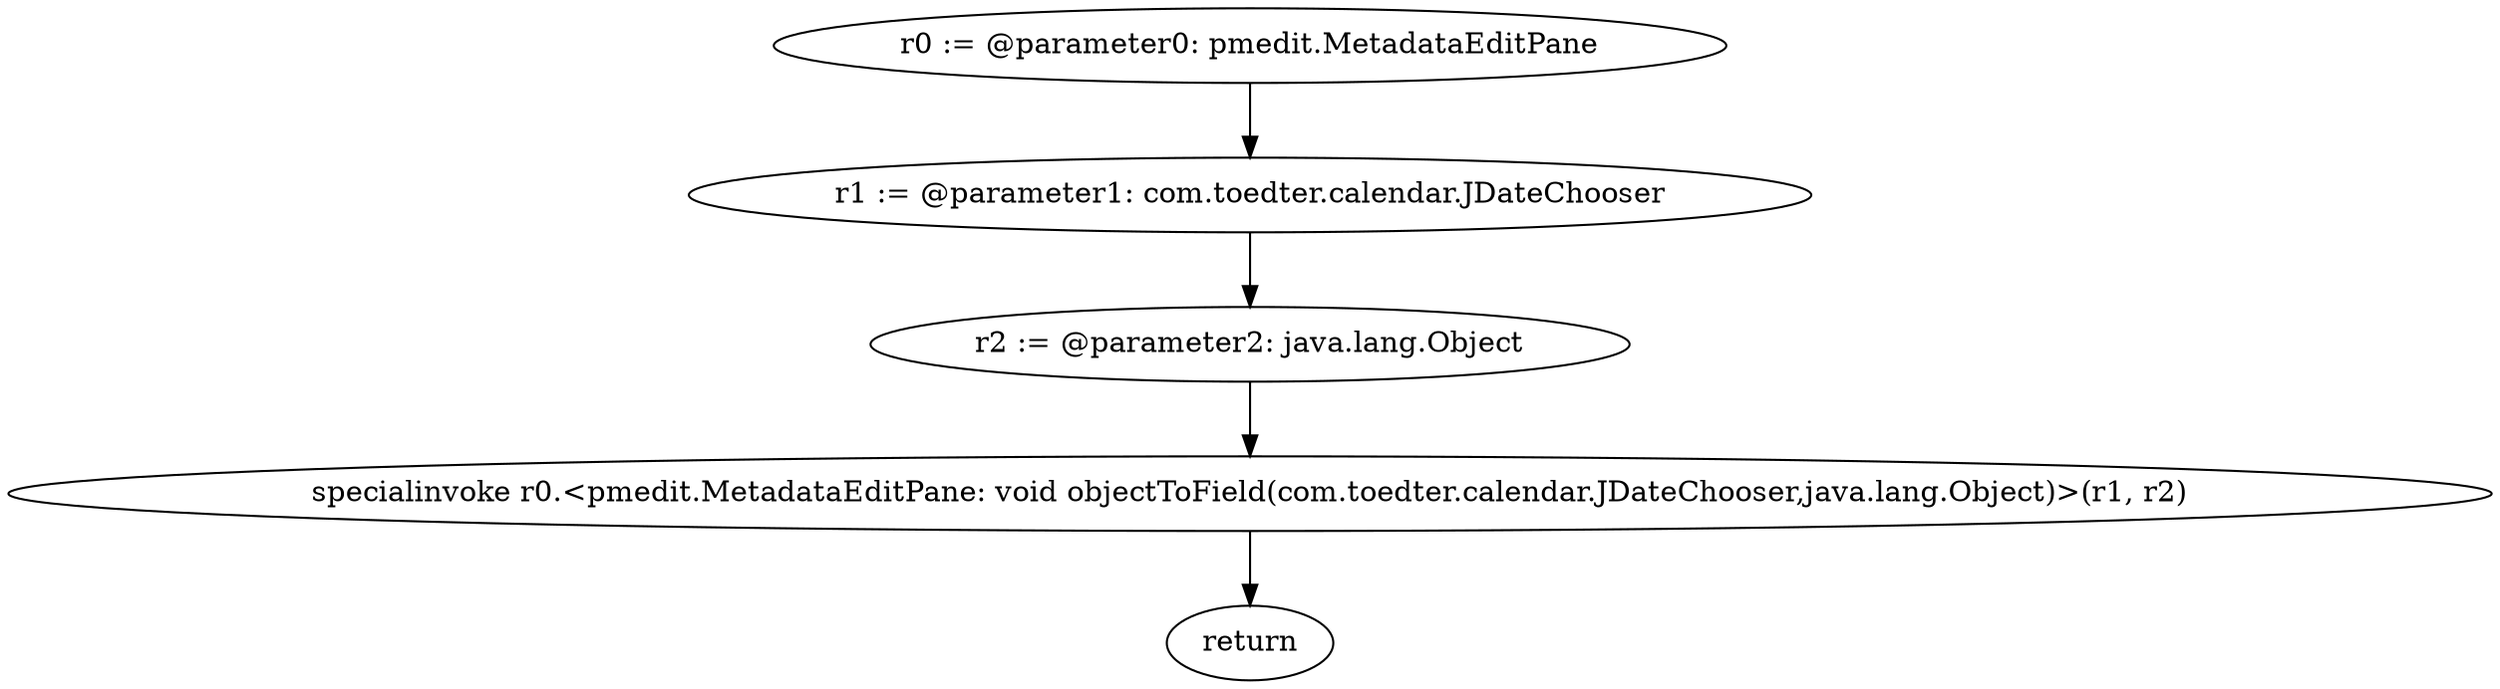 digraph "unitGraph" {
    "r0 := @parameter0: pmedit.MetadataEditPane"
    "r1 := @parameter1: com.toedter.calendar.JDateChooser"
    "r2 := @parameter2: java.lang.Object"
    "specialinvoke r0.<pmedit.MetadataEditPane: void objectToField(com.toedter.calendar.JDateChooser,java.lang.Object)>(r1, r2)"
    "return"
    "r0 := @parameter0: pmedit.MetadataEditPane"->"r1 := @parameter1: com.toedter.calendar.JDateChooser";
    "r1 := @parameter1: com.toedter.calendar.JDateChooser"->"r2 := @parameter2: java.lang.Object";
    "r2 := @parameter2: java.lang.Object"->"specialinvoke r0.<pmedit.MetadataEditPane: void objectToField(com.toedter.calendar.JDateChooser,java.lang.Object)>(r1, r2)";
    "specialinvoke r0.<pmedit.MetadataEditPane: void objectToField(com.toedter.calendar.JDateChooser,java.lang.Object)>(r1, r2)"->"return";
}
